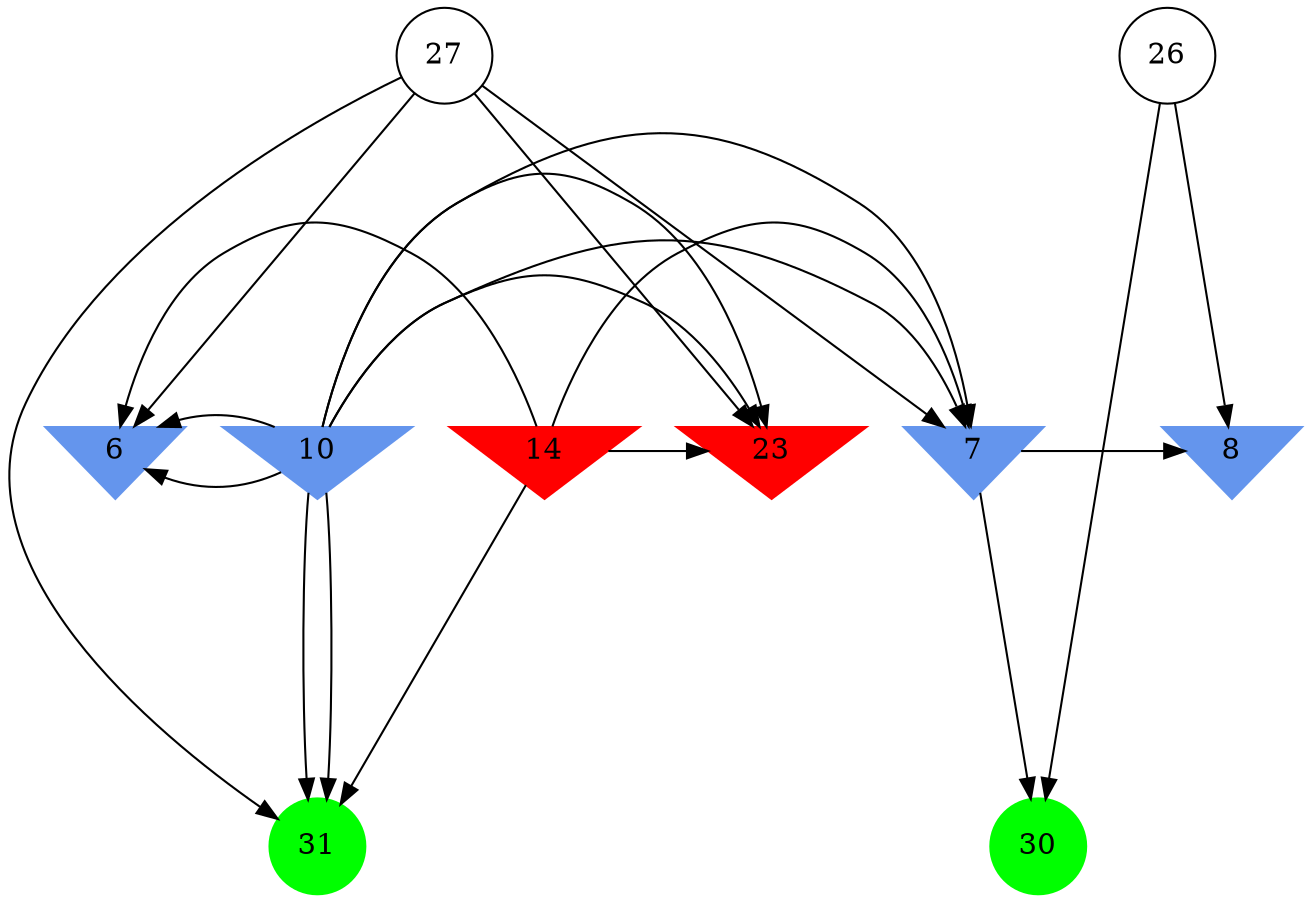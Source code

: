 digraph brain {
	ranksep=2.0;
	6 [shape=invtriangle,style=filled,color=cornflowerblue];
	7 [shape=invtriangle,style=filled,color=cornflowerblue];
	8 [shape=invtriangle,style=filled,color=cornflowerblue];
	10 [shape=invtriangle,style=filled,color=cornflowerblue];
	14 [shape=invtriangle,style=filled,color=red];
	23 [shape=invtriangle,style=filled,color=red];
	26 [shape=circle,color=black];
	27 [shape=circle,color=black];
	30 [shape=circle,style=filled,color=green];
	31 [shape=circle,style=filled,color=green];
	27	->	6;
	27	->	31;
	27	->	23;
	27	->	7;
	10	->	6;
	10	->	31;
	10	->	23;
	10	->	7;
	14	->	6;
	14	->	31;
	14	->	23;
	14	->	7;
	10	->	6;
	10	->	31;
	10	->	23;
	10	->	7;
	7	->	30;
	7	->	8;
	26	->	30;
	26	->	8;
	{ rank=same; 6; 7; 8; 10; 14; 23; }
	{ rank=same; 26; 27; }
	{ rank=same; 30; 31; }
}
